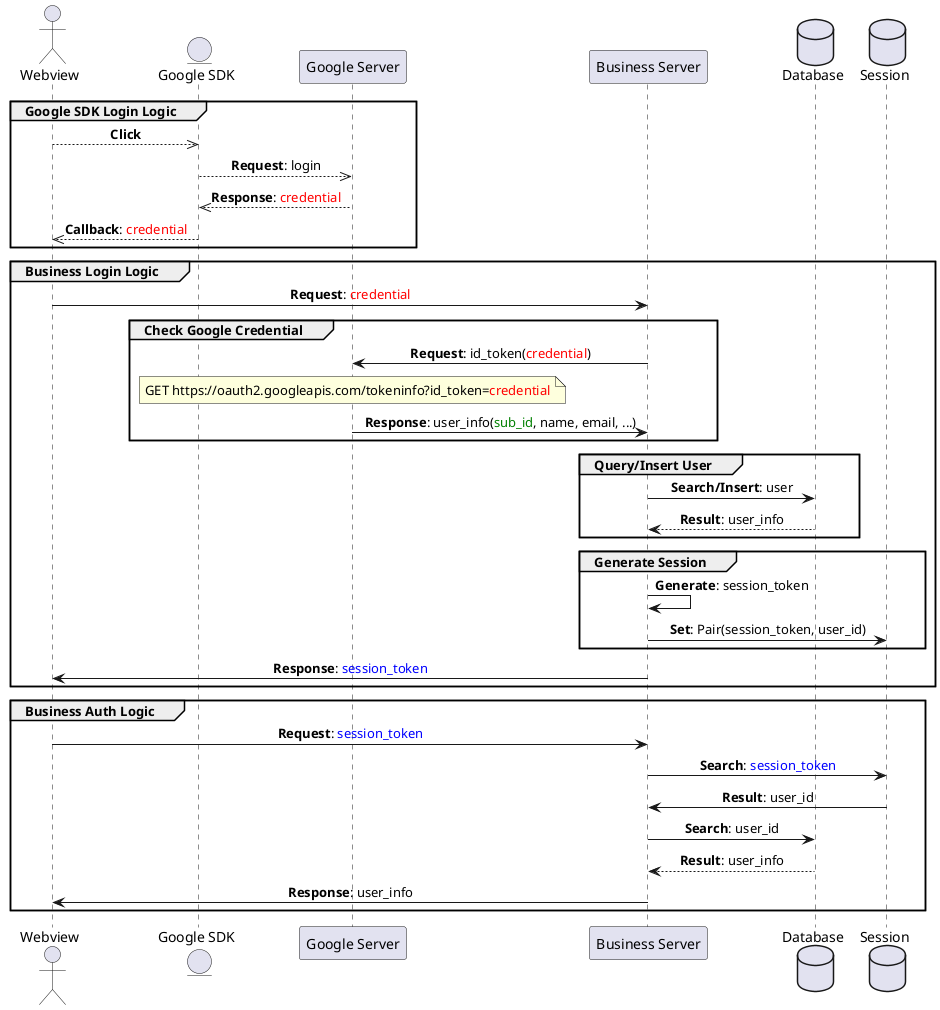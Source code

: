 @startuml
actor Webview as web
entity "Google SDK" as sdk
participant "Google Server" as gcp
participant "Business Server" as business
database "Database" as db
database "Session" as session

skinparam sequenceMessageAlign center

group Google SDK Login Logic
web -->> sdk: **Click**
sdk -->> gcp: **Request**: login
gcp -->> sdk: **Response**: <font color=red>credential</font>
sdk -->> web: **Callback**: <font color=red>credential</font>
end

group Business Login Logic

web -> business: **Request**: <font color=red>credential</font>

    group Check Google Credential
    business -> gcp: **Request**: id_token(<font color=red>credential</font>)
    note over gcp
    GET https://oauth2.googleapis.com/tokeninfo?id_token=<font color=red>credential</font>
    end note
    gcp -> business: **Response**: user_info(<font color=green>sub_id</font>, name, email, ...)
    end

    group Query/Insert User
    business -> db: **Search/Insert**: user
    db --> business: **Result**: user_info
    end

    group Generate Session
    business -> business: **Generate**: session_token
    business -> session: **Set**: Pair(session_token, user_id)
    end

business -> web: **Response**: <font color=blue>session_token</font>

end

group Business Auth Logic

web -> business: **Request**: <font color=blue>session_token</font>
business -> session: **Search**: <font color=blue>session_token</font>
session -> business: **Result**: user_id
business -> db: **Search**: user_id
db --> business: **Result**: user_info
business -> web: **Response**: user_info

end

@enduml